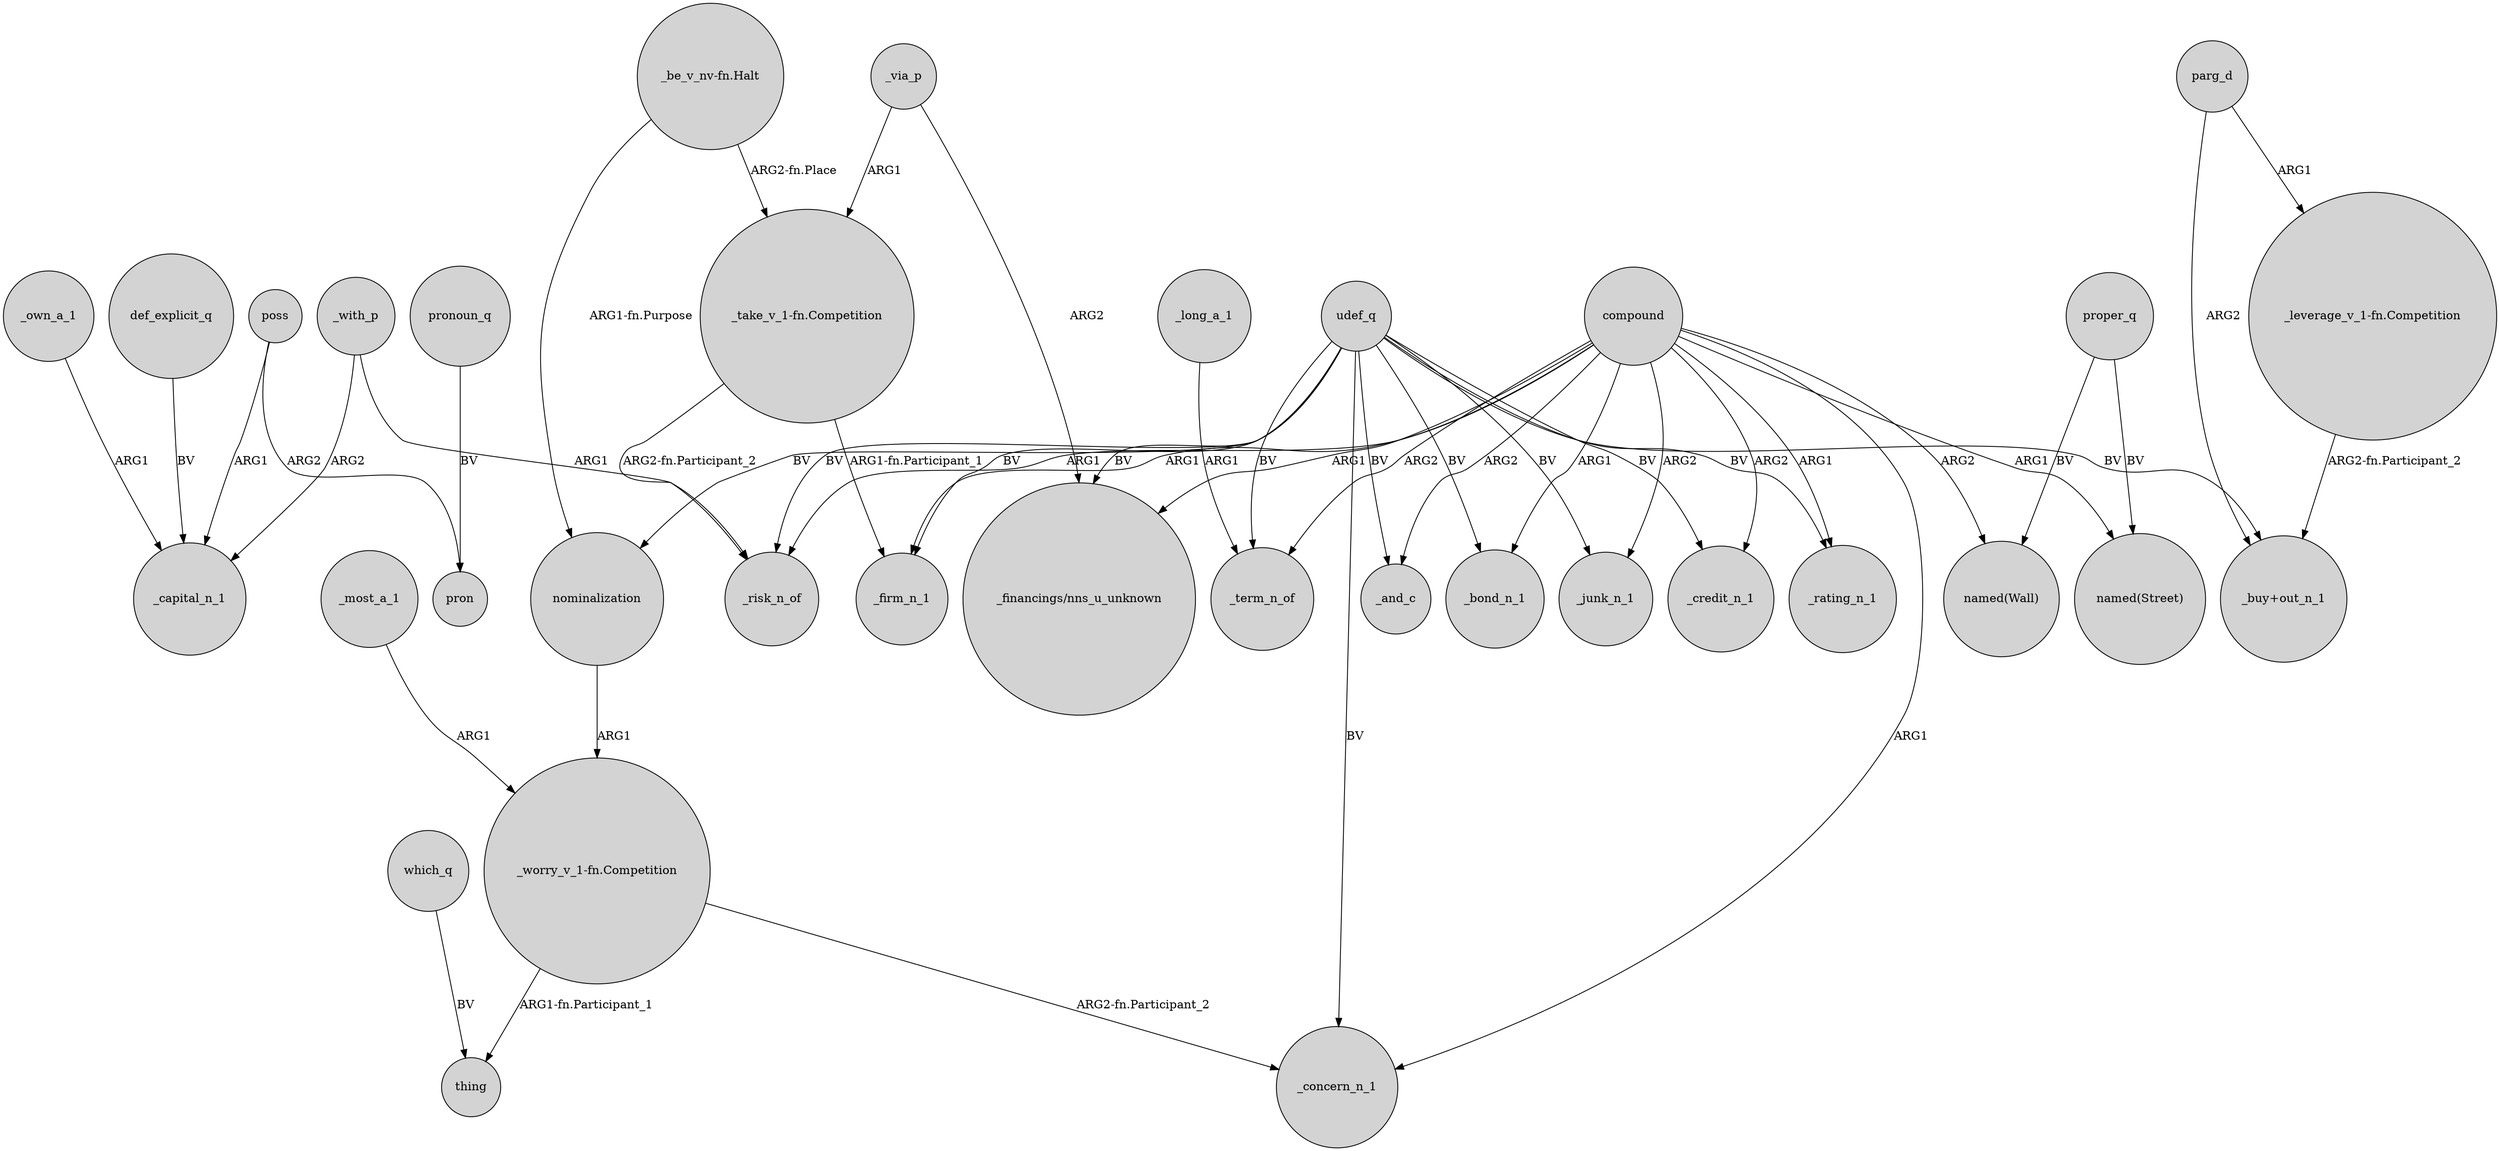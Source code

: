 digraph {
	node [shape=circle style=filled]
	"_be_v_nv-fn.Halt" -> nominalization [label="ARG1-fn.Purpose"]
	udef_q -> _term_n_of [label=BV]
	udef_q -> "_financings/nns_u_unknown" [label=BV]
	udef_q -> _rating_n_1 [label=BV]
	poss -> _capital_n_1 [label=ARG1]
	udef_q -> _risk_n_of [label=BV]
	_own_a_1 -> _capital_n_1 [label=ARG1]
	_with_p -> _capital_n_1 [label=ARG2]
	udef_q -> _bond_n_1 [label=BV]
	compound -> _term_n_of [label=ARG2]
	_via_p -> "_financings/nns_u_unknown" [label=ARG2]
	"_be_v_nv-fn.Halt" -> "_take_v_1-fn.Competition" [label="ARG2-fn.Place"]
	udef_q -> nominalization [label=BV]
	compound -> _bond_n_1 [label=ARG1]
	which_q -> thing [label=BV]
	parg_d -> "_leverage_v_1-fn.Competition" [label=ARG1]
	_long_a_1 -> _term_n_of [label=ARG1]
	compound -> _junk_n_1 [label=ARG2]
	_most_a_1 -> "_worry_v_1-fn.Competition" [label=ARG1]
	udef_q -> _and_c [label=BV]
	"_take_v_1-fn.Competition" -> _firm_n_1 [label="ARG1-fn.Participant_1"]
	udef_q -> "_buy+out_n_1" [label=BV]
	parg_d -> "_buy+out_n_1" [label=ARG2]
	udef_q -> _firm_n_1 [label=BV]
	compound -> _and_c [label=ARG2]
	"_take_v_1-fn.Competition" -> _risk_n_of [label="ARG2-fn.Participant_2"]
	pronoun_q -> pron [label=BV]
	compound -> "named(Wall)" [label=ARG2]
	poss -> pron [label=ARG2]
	_via_p -> "_take_v_1-fn.Competition" [label=ARG1]
	compound -> "named(Street)" [label=ARG1]
	compound -> _credit_n_1 [label=ARG2]
	compound -> _concern_n_1 [label=ARG1]
	udef_q -> _credit_n_1 [label=BV]
	"_worry_v_1-fn.Competition" -> _concern_n_1 [label="ARG2-fn.Participant_2"]
	compound -> _risk_n_of [label=ARG1]
	proper_q -> "named(Wall)" [label=BV]
	udef_q -> _junk_n_1 [label=BV]
	compound -> _firm_n_1 [label=ARG1]
	udef_q -> _concern_n_1 [label=BV]
	"_leverage_v_1-fn.Competition" -> "_buy+out_n_1" [label="ARG2-fn.Participant_2"]
	"_worry_v_1-fn.Competition" -> thing [label="ARG1-fn.Participant_1"]
	def_explicit_q -> _capital_n_1 [label=BV]
	compound -> "_financings/nns_u_unknown" [label=ARG1]
	proper_q -> "named(Street)" [label=BV]
	nominalization -> "_worry_v_1-fn.Competition" [label=ARG1]
	_with_p -> _risk_n_of [label=ARG1]
	compound -> _rating_n_1 [label=ARG1]
}

